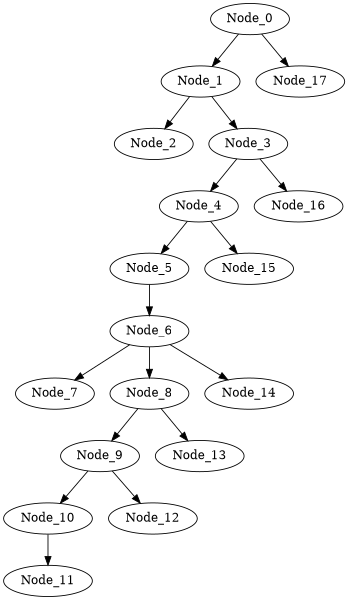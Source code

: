 digraph G { 
size = "4,4";
Node_0[label = "Node_0"]
	Node_0 -> Node_1;
	Node_0 -> Node_17;
Node_1[label = "Node_1"]
	Node_1 -> Node_2;
	Node_1 -> Node_3;
Node_2[label = "Node_2"]
Node_3[label = "Node_3"]
	Node_3 -> Node_4;
	Node_3 -> Node_16;
Node_4[label = "Node_4"]
	Node_4 -> Node_5;
	Node_4 -> Node_15;
Node_5[label = "Node_5"]
	Node_5 -> Node_6;
Node_6[label = "Node_6"]
	Node_6 -> Node_7;
	Node_6 -> Node_8;
	Node_6 -> Node_14;
Node_7[label = "Node_7"]
Node_8[label = "Node_8"]
	Node_8 -> Node_9;
	Node_8 -> Node_13;
Node_9[label = "Node_9"]
	Node_9 -> Node_10;
	Node_9 -> Node_12;
Node_10[label = "Node_10"]
	Node_10 -> Node_11;
Node_11[label = "Node_11"]
Node_12[label = "Node_12"]
Node_13[label = "Node_13"]
Node_14[label = "Node_14"]
Node_15[label = "Node_15"]
Node_16[label = "Node_16"]
Node_17[label = "Node_17"]
}